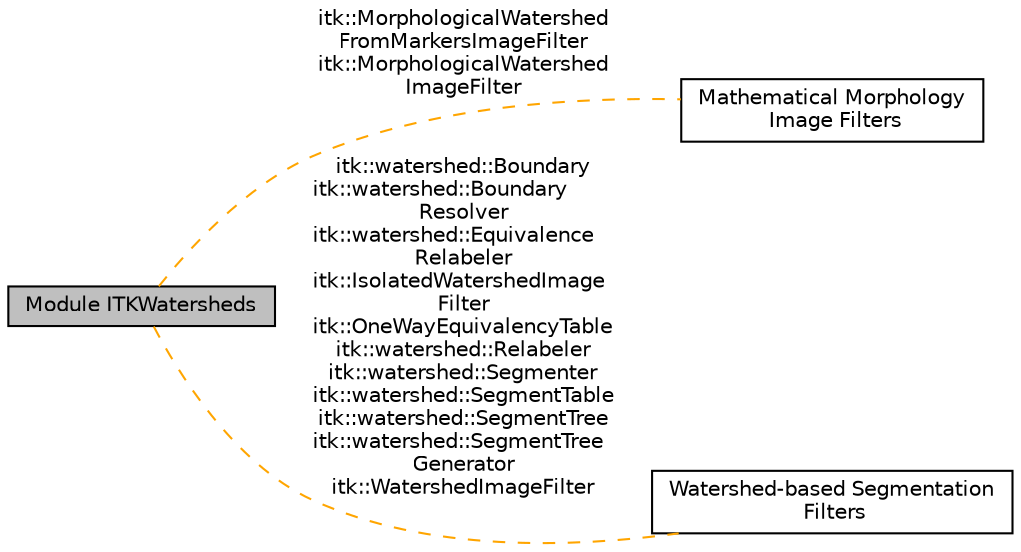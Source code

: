 digraph "Module ITKWatersheds"
{
  edge [fontname="Helvetica",fontsize="10",labelfontname="Helvetica",labelfontsize="10"];
  node [fontname="Helvetica",fontsize="10",shape=box];
  rankdir=LR;
  Node1 [label="Module ITKWatersheds",height=0.2,width=0.4,color="black", fillcolor="grey75", style="filled", fontcolor="black",tooltip=" "];
  Node3 [label="Mathematical Morphology\l Image Filters",height=0.2,width=0.4,color="black", fillcolor="white", style="filled",URL="$group__MathematicalMorphologyImageFilters.html",tooltip=" "];
  Node2 [label="Watershed-based Segmentation\l Filters",height=0.2,width=0.4,color="black", fillcolor="white", style="filled",URL="$group__WatershedSegmentation.html",tooltip=" "];
  Node1->Node2 [shape=plaintext, label="itk::watershed::Boundary\nitk::watershed::Boundary\lResolver\nitk::watershed::Equivalence\lRelabeler\nitk::IsolatedWatershedImage\lFilter\nitk::OneWayEquivalencyTable\nitk::watershed::Relabeler\nitk::watershed::Segmenter\nitk::watershed::SegmentTable\nitk::watershed::SegmentTree\nitk::watershed::SegmentTree\lGenerator\nitk::WatershedImageFilter", color="orange", dir="none", style="dashed"];
  Node1->Node3 [shape=plaintext, label="itk::MorphologicalWatershed\lFromMarkersImageFilter\nitk::MorphologicalWatershed\lImageFilter", color="orange", dir="none", style="dashed"];
}
